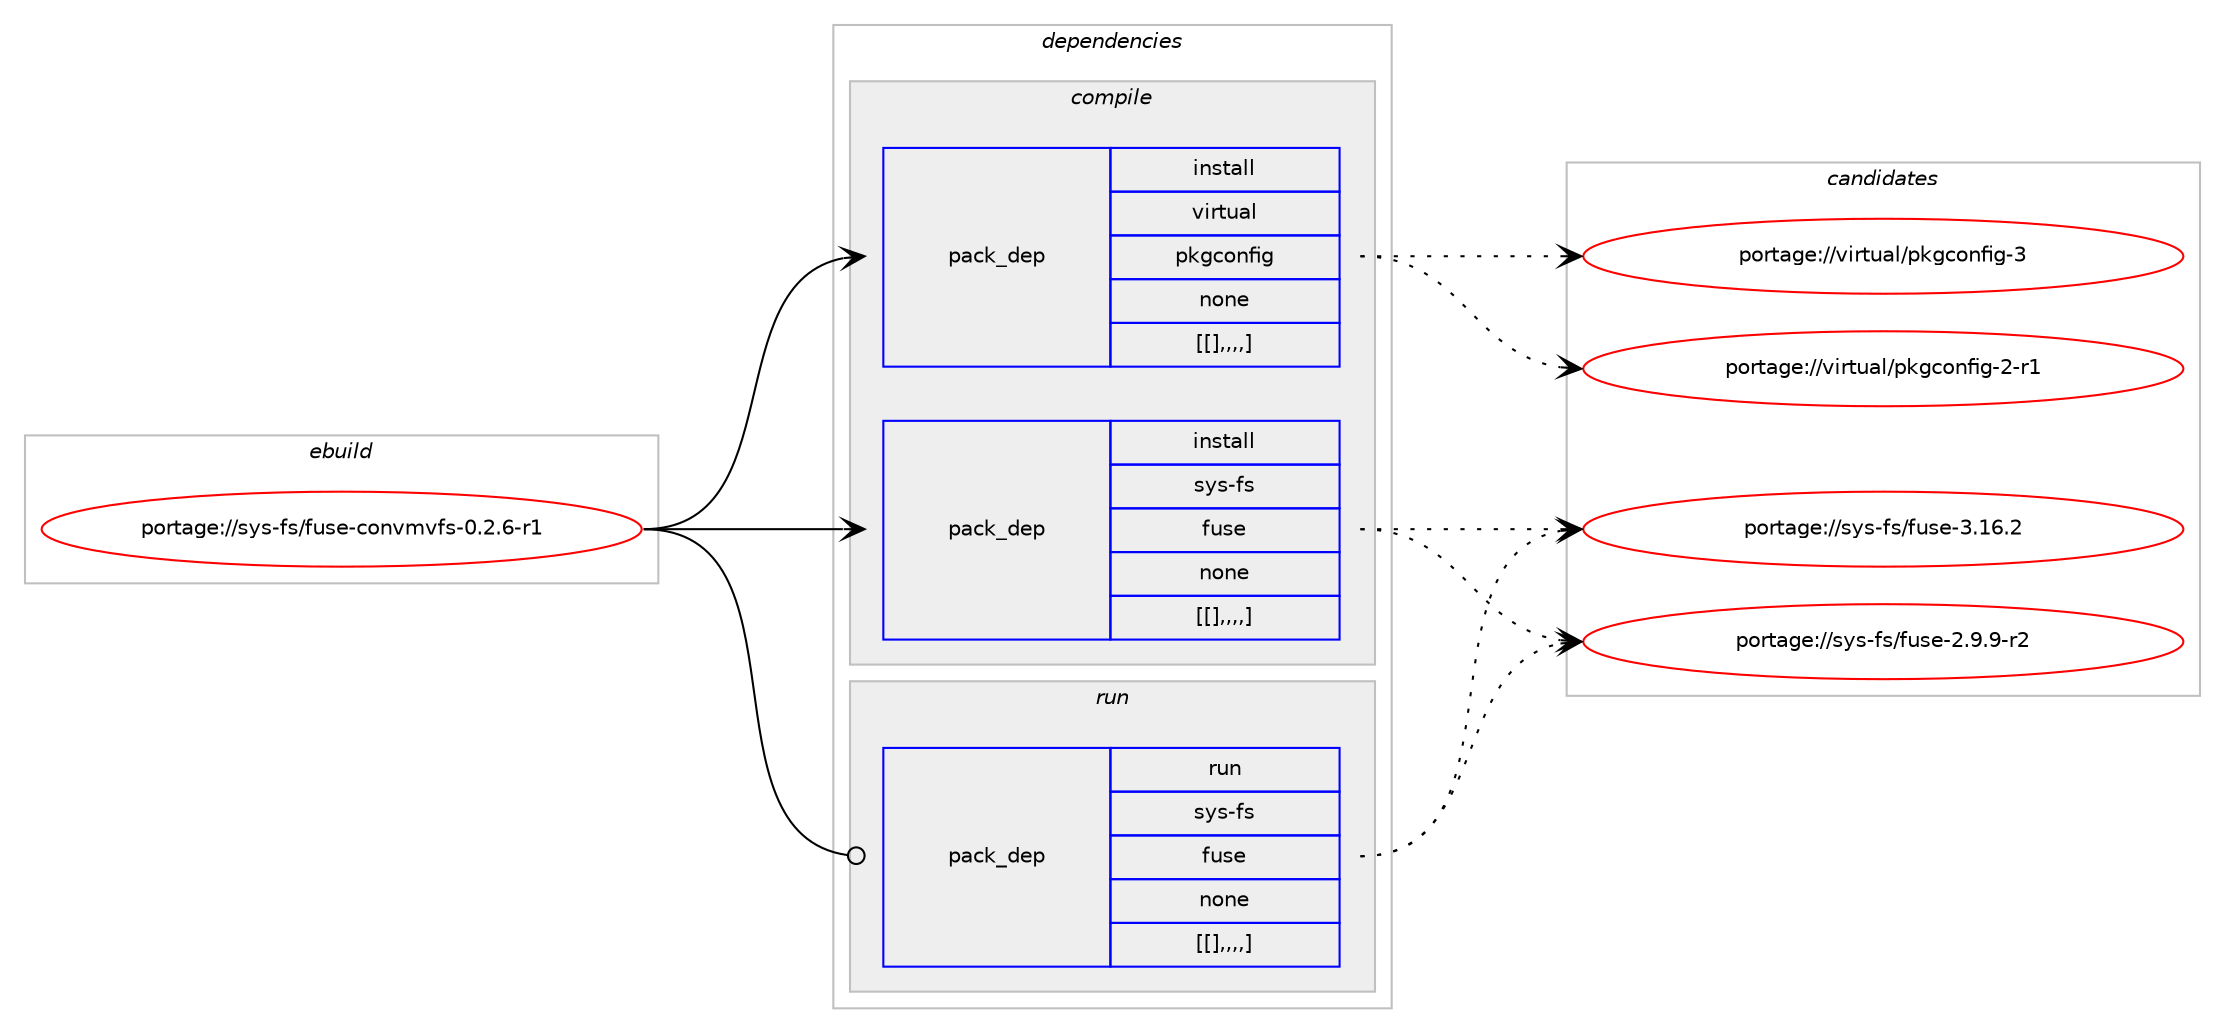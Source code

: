 digraph prolog {

# *************
# Graph options
# *************

newrank=true;
concentrate=true;
compound=true;
graph [rankdir=LR,fontname=Helvetica,fontsize=10,ranksep=1.5];#, ranksep=2.5, nodesep=0.2];
edge  [arrowhead=vee];
node  [fontname=Helvetica,fontsize=10];

# **********
# The ebuild
# **********

subgraph cluster_leftcol {
color=gray;
label=<<i>ebuild</i>>;
id [label="portage://sys-fs/fuse-convmvfs-0.2.6-r1", color=red, width=4, href="../sys-fs/fuse-convmvfs-0.2.6-r1.svg"];
}

# ****************
# The dependencies
# ****************

subgraph cluster_midcol {
color=gray;
label=<<i>dependencies</i>>;
subgraph cluster_compile {
fillcolor="#eeeeee";
style=filled;
label=<<i>compile</i>>;
subgraph pack1022 {
dependency1321 [label=<<TABLE BORDER="0" CELLBORDER="1" CELLSPACING="0" CELLPADDING="4" WIDTH="220"><TR><TD ROWSPAN="6" CELLPADDING="30">pack_dep</TD></TR><TR><TD WIDTH="110">install</TD></TR><TR><TD>sys-fs</TD></TR><TR><TD>fuse</TD></TR><TR><TD>none</TD></TR><TR><TD>[[],,,,]</TD></TR></TABLE>>, shape=none, color=blue];
}
id:e -> dependency1321:w [weight=20,style="solid",arrowhead="vee"];
subgraph pack1026 {
dependency1325 [label=<<TABLE BORDER="0" CELLBORDER="1" CELLSPACING="0" CELLPADDING="4" WIDTH="220"><TR><TD ROWSPAN="6" CELLPADDING="30">pack_dep</TD></TR><TR><TD WIDTH="110">install</TD></TR><TR><TD>virtual</TD></TR><TR><TD>pkgconfig</TD></TR><TR><TD>none</TD></TR><TR><TD>[[],,,,]</TD></TR></TABLE>>, shape=none, color=blue];
}
id:e -> dependency1325:w [weight=20,style="solid",arrowhead="vee"];
}
subgraph cluster_compileandrun {
fillcolor="#eeeeee";
style=filled;
label=<<i>compile and run</i>>;
}
subgraph cluster_run {
fillcolor="#eeeeee";
style=filled;
label=<<i>run</i>>;
subgraph pack1028 {
dependency1328 [label=<<TABLE BORDER="0" CELLBORDER="1" CELLSPACING="0" CELLPADDING="4" WIDTH="220"><TR><TD ROWSPAN="6" CELLPADDING="30">pack_dep</TD></TR><TR><TD WIDTH="110">run</TD></TR><TR><TD>sys-fs</TD></TR><TR><TD>fuse</TD></TR><TR><TD>none</TD></TR><TR><TD>[[],,,,]</TD></TR></TABLE>>, shape=none, color=blue];
}
id:e -> dependency1328:w [weight=20,style="solid",arrowhead="odot"];
}
}

# **************
# The candidates
# **************

subgraph cluster_choices {
rank=same;
color=gray;
label=<<i>candidates</i>>;

subgraph choice960 {
color=black;
nodesep=1;
choice115121115451021154710211711510145514649544650 [label="portage://sys-fs/fuse-3.16.2", color=red, width=4,href="../sys-fs/fuse-3.16.2.svg"];
choice11512111545102115471021171151014550465746574511450 [label="portage://sys-fs/fuse-2.9.9-r2", color=red, width=4,href="../sys-fs/fuse-2.9.9-r2.svg"];
dependency1321:e -> choice115121115451021154710211711510145514649544650:w [style=dotted,weight="100"];
dependency1321:e -> choice11512111545102115471021171151014550465746574511450:w [style=dotted,weight="100"];
}
subgraph choice962 {
color=black;
nodesep=1;
choice1181051141161179710847112107103991111101021051034551 [label="portage://virtual/pkgconfig-3", color=red, width=4,href="../virtual/pkgconfig-3.svg"];
choice11810511411611797108471121071039911111010210510345504511449 [label="portage://virtual/pkgconfig-2-r1", color=red, width=4,href="../virtual/pkgconfig-2-r1.svg"];
dependency1325:e -> choice1181051141161179710847112107103991111101021051034551:w [style=dotted,weight="100"];
dependency1325:e -> choice11810511411611797108471121071039911111010210510345504511449:w [style=dotted,weight="100"];
}
subgraph choice965 {
color=black;
nodesep=1;
choice115121115451021154710211711510145514649544650 [label="portage://sys-fs/fuse-3.16.2", color=red, width=4,href="../sys-fs/fuse-3.16.2.svg"];
choice11512111545102115471021171151014550465746574511450 [label="portage://sys-fs/fuse-2.9.9-r2", color=red, width=4,href="../sys-fs/fuse-2.9.9-r2.svg"];
dependency1328:e -> choice115121115451021154710211711510145514649544650:w [style=dotted,weight="100"];
dependency1328:e -> choice11512111545102115471021171151014550465746574511450:w [style=dotted,weight="100"];
}
}

}
